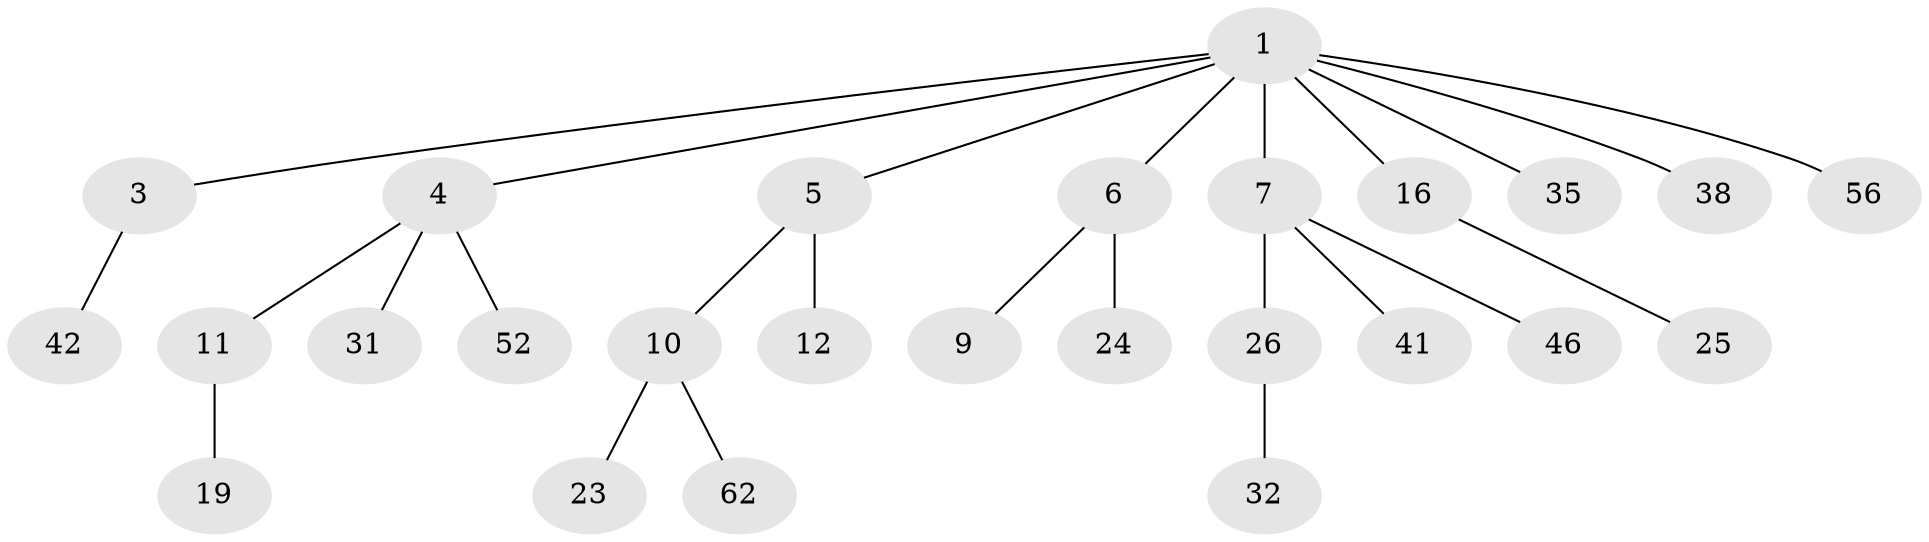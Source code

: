 // original degree distribution, {9: 0.015151515151515152, 2: 0.22727272727272727, 3: 0.15151515151515152, 6: 0.030303030303030304, 5: 0.030303030303030304, 1: 0.5303030303030303, 4: 0.015151515151515152}
// Generated by graph-tools (version 1.1) at 2025/19/03/04/25 18:19:25]
// undirected, 26 vertices, 25 edges
graph export_dot {
graph [start="1"]
  node [color=gray90,style=filled];
  1 [super="+2"];
  3 [super="+40+8"];
  4 [super="+27+34+20"];
  5 [super="+21+60+49"];
  6 [super="+14"];
  7 [super="+33+18+28+65"];
  9 [super="+44"];
  10 [super="+17+43+53+15"];
  11 [super="+13"];
  12;
  16 [super="+59+22+37"];
  19;
  23 [super="+45"];
  24;
  25 [super="+29"];
  26;
  31;
  32;
  35;
  38 [super="+54+50"];
  41 [super="+47"];
  42;
  46;
  52;
  56;
  62;
  1 -- 3;
  1 -- 4;
  1 -- 5;
  1 -- 6;
  1 -- 7;
  1 -- 16;
  1 -- 38;
  1 -- 56;
  1 -- 35;
  3 -- 42;
  4 -- 11;
  4 -- 31;
  4 -- 52;
  5 -- 10;
  5 -- 12;
  6 -- 9;
  6 -- 24;
  7 -- 41;
  7 -- 46;
  7 -- 26;
  10 -- 62;
  10 -- 23;
  11 -- 19;
  16 -- 25;
  26 -- 32;
}
